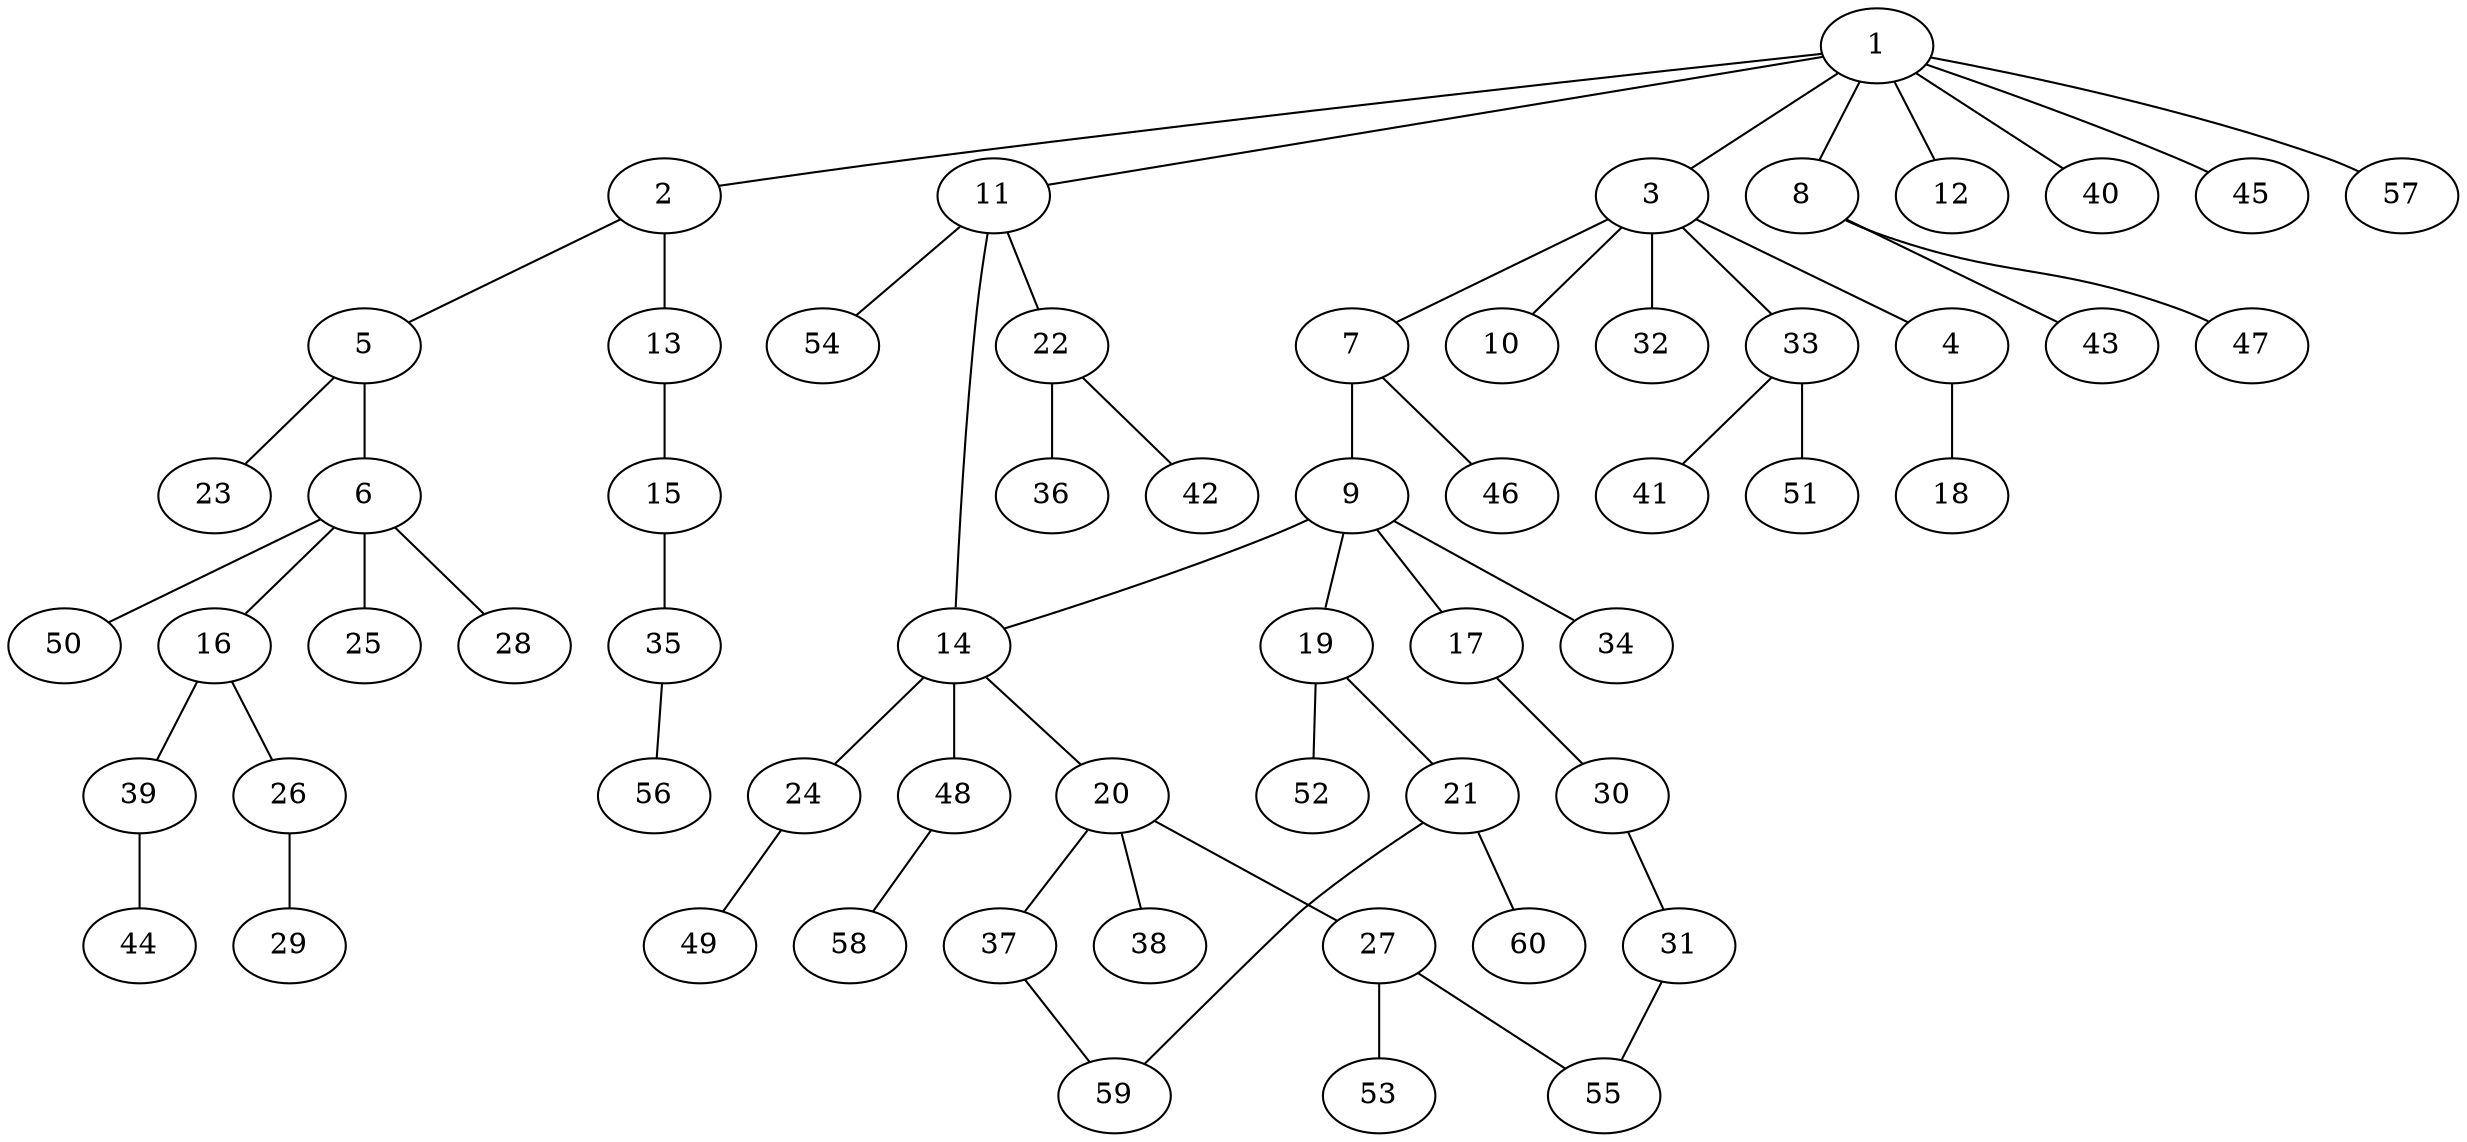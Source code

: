 graph graphname {1--2
1--3
1--8
1--11
1--12
1--40
1--45
1--57
2--5
2--13
3--4
3--7
3--10
3--32
3--33
4--18
5--6
5--23
6--16
6--25
6--28
6--50
7--9
7--46
8--43
8--47
9--14
9--17
9--19
9--34
11--14
11--22
11--54
13--15
14--20
14--24
14--48
15--35
16--26
16--39
17--30
19--21
19--52
20--27
20--37
20--38
21--59
21--60
22--36
22--42
24--49
26--29
27--53
27--55
30--31
31--55
33--41
33--51
35--56
37--59
39--44
48--58
}